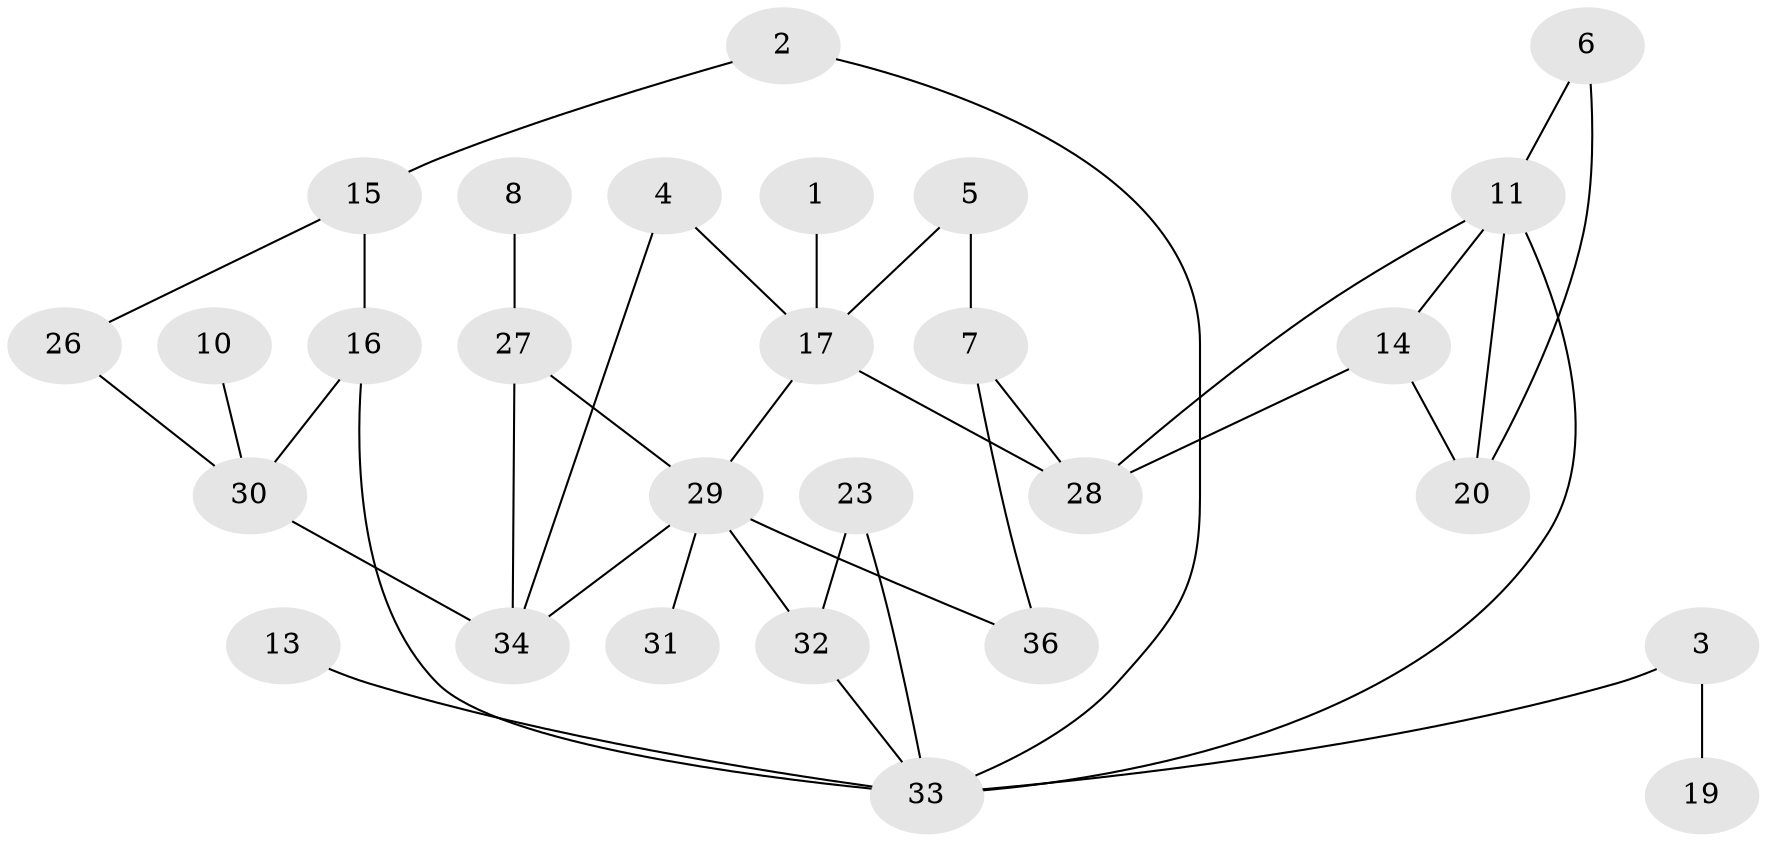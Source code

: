 // original degree distribution, {3: 0.3333333333333333, 1: 0.16666666666666666, 4: 0.09722222222222222, 2: 0.2222222222222222, 5: 0.05555555555555555, 6: 0.013888888888888888, 0: 0.1111111111111111}
// Generated by graph-tools (version 1.1) at 2025/00/03/09/25 03:00:54]
// undirected, 28 vertices, 39 edges
graph export_dot {
graph [start="1"]
  node [color=gray90,style=filled];
  1;
  2;
  3;
  4;
  5;
  6;
  7;
  8;
  10;
  11;
  13;
  14;
  15;
  16;
  17;
  19;
  20;
  23;
  26;
  27;
  28;
  29;
  30;
  31;
  32;
  33;
  34;
  36;
  1 -- 17 [weight=1.0];
  2 -- 15 [weight=2.0];
  2 -- 33 [weight=2.0];
  3 -- 19 [weight=1.0];
  3 -- 33 [weight=1.0];
  4 -- 17 [weight=1.0];
  4 -- 34 [weight=1.0];
  5 -- 7 [weight=1.0];
  5 -- 17 [weight=1.0];
  6 -- 11 [weight=1.0];
  6 -- 20 [weight=1.0];
  7 -- 28 [weight=1.0];
  7 -- 36 [weight=1.0];
  8 -- 27 [weight=1.0];
  10 -- 30 [weight=1.0];
  11 -- 14 [weight=1.0];
  11 -- 20 [weight=1.0];
  11 -- 28 [weight=1.0];
  11 -- 33 [weight=1.0];
  13 -- 33 [weight=1.0];
  14 -- 20 [weight=1.0];
  14 -- 28 [weight=1.0];
  15 -- 16 [weight=1.0];
  15 -- 26 [weight=1.0];
  16 -- 30 [weight=1.0];
  16 -- 33 [weight=1.0];
  17 -- 28 [weight=2.0];
  17 -- 29 [weight=2.0];
  23 -- 32 [weight=1.0];
  23 -- 33 [weight=1.0];
  26 -- 30 [weight=1.0];
  27 -- 29 [weight=1.0];
  27 -- 34 [weight=2.0];
  29 -- 31 [weight=1.0];
  29 -- 32 [weight=3.0];
  29 -- 34 [weight=1.0];
  29 -- 36 [weight=1.0];
  30 -- 34 [weight=1.0];
  32 -- 33 [weight=2.0];
}
